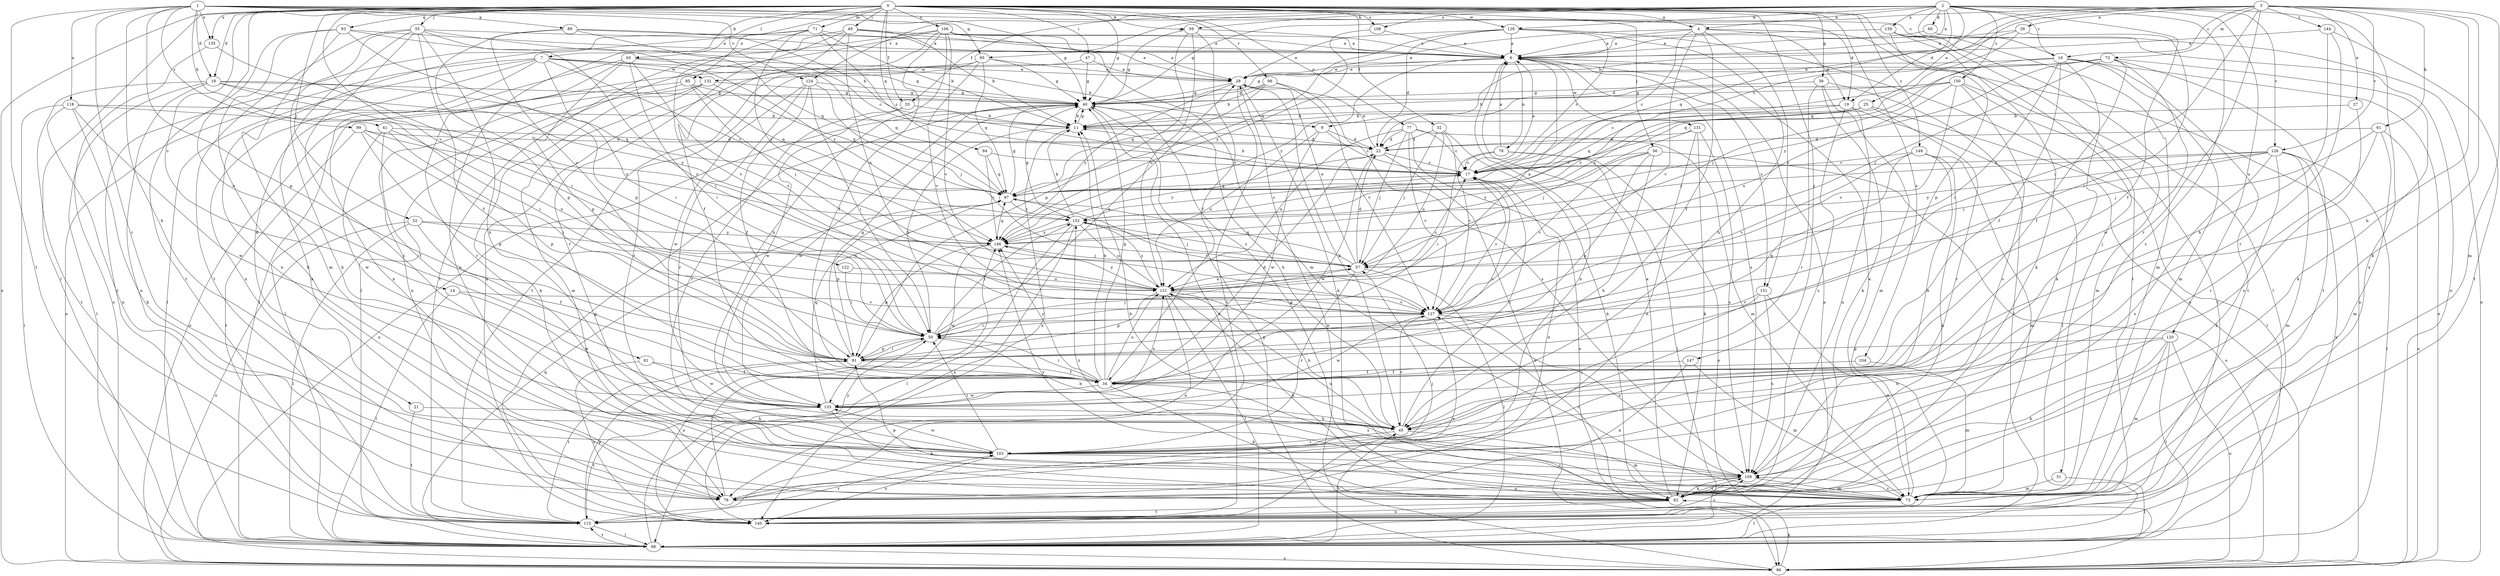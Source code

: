 strict digraph  {
0;
1;
2;
3;
4;
6;
7;
9;
11;
14;
16;
17;
18;
19;
21;
22;
25;
26;
27;
28;
32;
33;
34;
38;
40;
41;
45;
47;
49;
50;
51;
52;
55;
56;
57;
59;
60;
61;
62;
65;
68;
71;
72;
73;
77;
78;
79;
81;
85;
86;
89;
91;
93;
94;
95;
97;
98;
99;
103;
104;
106;
108;
109;
115;
118;
120;
121;
122;
124;
126;
127;
128;
131;
132;
133;
135;
139;
140;
144;
146;
147;
149;
150;
151;
152;
0 -> 4  [label=a];
0 -> 7  [label=b];
0 -> 14  [label=c];
0 -> 18  [label=d];
0 -> 32  [label=f];
0 -> 33  [label=f];
0 -> 38  [label=g];
0 -> 40  [label=g];
0 -> 47  [label=i];
0 -> 49  [label=i];
0 -> 51  [label=j];
0 -> 52  [label=j];
0 -> 55  [label=j];
0 -> 56  [label=j];
0 -> 59  [label=k];
0 -> 65  [label=l];
0 -> 68  [label=l];
0 -> 71  [label=m];
0 -> 77  [label=n];
0 -> 81  [label=o];
0 -> 85  [label=o];
0 -> 86  [label=o];
0 -> 93  [label=q];
0 -> 94  [label=q];
0 -> 98  [label=r];
0 -> 104  [label=s];
0 -> 106  [label=s];
0 -> 108  [label=s];
0 -> 122  [label=v];
0 -> 128  [label=w];
0 -> 135  [label=x];
0 -> 147  [label=z];
0 -> 149  [label=z];
1 -> 16  [label=c];
1 -> 18  [label=d];
1 -> 19  [label=d];
1 -> 40  [label=g];
1 -> 41  [label=h];
1 -> 45  [label=h];
1 -> 89  [label=p];
1 -> 91  [label=p];
1 -> 95  [label=q];
1 -> 99  [label=r];
1 -> 103  [label=r];
1 -> 115  [label=t];
1 -> 118  [label=u];
1 -> 124  [label=v];
1 -> 135  [label=x];
2 -> 4  [label=a];
2 -> 6  [label=a];
2 -> 16  [label=c];
2 -> 25  [label=e];
2 -> 33  [label=f];
2 -> 34  [label=f];
2 -> 59  [label=k];
2 -> 60  [label=k];
2 -> 86  [label=o];
2 -> 95  [label=q];
2 -> 97  [label=q];
2 -> 108  [label=s];
2 -> 109  [label=s];
2 -> 120  [label=u];
2 -> 124  [label=v];
2 -> 126  [label=v];
2 -> 128  [label=w];
2 -> 139  [label=x];
2 -> 140  [label=x];
2 -> 150  [label=z];
3 -> 9  [label=b];
3 -> 16  [label=c];
3 -> 17  [label=c];
3 -> 19  [label=d];
3 -> 26  [label=e];
3 -> 27  [label=e];
3 -> 40  [label=g];
3 -> 45  [label=h];
3 -> 50  [label=i];
3 -> 61  [label=k];
3 -> 62  [label=k];
3 -> 72  [label=m];
3 -> 73  [label=m];
3 -> 103  [label=r];
3 -> 126  [label=v];
3 -> 144  [label=y];
4 -> 6  [label=a];
4 -> 17  [label=c];
4 -> 19  [label=d];
4 -> 28  [label=e];
4 -> 34  [label=f];
4 -> 86  [label=o];
4 -> 127  [label=v];
4 -> 151  [label=z];
6 -> 28  [label=e];
6 -> 78  [label=n];
6 -> 79  [label=n];
6 -> 109  [label=s];
6 -> 131  [label=w];
6 -> 132  [label=w];
6 -> 146  [label=y];
6 -> 151  [label=z];
7 -> 9  [label=b];
7 -> 21  [label=d];
7 -> 40  [label=g];
7 -> 50  [label=i];
7 -> 68  [label=l];
7 -> 79  [label=n];
7 -> 86  [label=o];
7 -> 132  [label=w];
7 -> 152  [label=z];
9 -> 17  [label=c];
9 -> 22  [label=d];
9 -> 121  [label=u];
9 -> 133  [label=w];
11 -> 22  [label=d];
11 -> 40  [label=g];
11 -> 140  [label=x];
14 -> 68  [label=l];
14 -> 127  [label=v];
14 -> 133  [label=w];
16 -> 28  [label=e];
16 -> 34  [label=f];
16 -> 50  [label=i];
16 -> 57  [label=j];
16 -> 62  [label=k];
16 -> 73  [label=m];
16 -> 86  [label=o];
16 -> 115  [label=t];
17 -> 6  [label=a];
17 -> 11  [label=b];
17 -> 79  [label=n];
17 -> 97  [label=q];
18 -> 40  [label=g];
18 -> 50  [label=i];
18 -> 68  [label=l];
18 -> 79  [label=n];
18 -> 97  [label=q];
18 -> 115  [label=t];
18 -> 146  [label=y];
19 -> 11  [label=b];
19 -> 68  [label=l];
19 -> 79  [label=n];
19 -> 109  [label=s];
19 -> 152  [label=z];
21 -> 45  [label=h];
21 -> 115  [label=t];
22 -> 17  [label=c];
22 -> 28  [label=e];
22 -> 86  [label=o];
22 -> 133  [label=w];
22 -> 146  [label=y];
25 -> 11  [label=b];
25 -> 68  [label=l];
25 -> 97  [label=q];
25 -> 103  [label=r];
25 -> 152  [label=z];
26 -> 6  [label=a];
26 -> 22  [label=d];
26 -> 50  [label=i];
26 -> 97  [label=q];
27 -> 11  [label=b];
27 -> 109  [label=s];
28 -> 40  [label=g];
28 -> 45  [label=h];
28 -> 62  [label=k];
28 -> 115  [label=t];
28 -> 146  [label=y];
32 -> 22  [label=d];
32 -> 57  [label=j];
32 -> 62  [label=k];
32 -> 121  [label=u];
32 -> 127  [label=v];
33 -> 11  [label=b];
33 -> 103  [label=r];
33 -> 133  [label=w];
34 -> 11  [label=b];
34 -> 17  [label=c];
34 -> 22  [label=d];
34 -> 40  [label=g];
34 -> 50  [label=i];
34 -> 62  [label=k];
34 -> 109  [label=s];
34 -> 121  [label=u];
34 -> 133  [label=w];
34 -> 146  [label=y];
38 -> 40  [label=g];
38 -> 62  [label=k];
38 -> 68  [label=l];
38 -> 73  [label=m];
38 -> 103  [label=r];
40 -> 11  [label=b];
40 -> 45  [label=h];
40 -> 86  [label=o];
40 -> 133  [label=w];
40 -> 140  [label=x];
41 -> 22  [label=d];
41 -> 34  [label=f];
41 -> 91  [label=p];
41 -> 121  [label=u];
41 -> 133  [label=w];
45 -> 17  [label=c];
45 -> 73  [label=m];
45 -> 103  [label=r];
45 -> 127  [label=v];
47 -> 28  [label=e];
47 -> 40  [label=g];
47 -> 79  [label=n];
49 -> 6  [label=a];
49 -> 11  [label=b];
49 -> 28  [label=e];
49 -> 34  [label=f];
49 -> 79  [label=n];
49 -> 103  [label=r];
49 -> 121  [label=u];
50 -> 11  [label=b];
50 -> 28  [label=e];
50 -> 45  [label=h];
50 -> 57  [label=j];
50 -> 91  [label=p];
50 -> 140  [label=x];
50 -> 152  [label=z];
51 -> 68  [label=l];
51 -> 73  [label=m];
52 -> 34  [label=f];
52 -> 68  [label=l];
52 -> 86  [label=o];
52 -> 121  [label=u];
52 -> 146  [label=y];
55 -> 6  [label=a];
55 -> 17  [label=c];
55 -> 34  [label=f];
55 -> 45  [label=h];
55 -> 50  [label=i];
55 -> 62  [label=k];
55 -> 109  [label=s];
55 -> 115  [label=t];
55 -> 140  [label=x];
56 -> 17  [label=c];
56 -> 45  [label=h];
56 -> 86  [label=o];
56 -> 91  [label=p];
56 -> 127  [label=v];
56 -> 146  [label=y];
57 -> 22  [label=d];
57 -> 28  [label=e];
57 -> 68  [label=l];
57 -> 97  [label=q];
57 -> 103  [label=r];
57 -> 121  [label=u];
57 -> 152  [label=z];
59 -> 6  [label=a];
59 -> 34  [label=f];
59 -> 40  [label=g];
59 -> 91  [label=p];
59 -> 121  [label=u];
60 -> 6  [label=a];
60 -> 86  [label=o];
61 -> 22  [label=d];
61 -> 57  [label=j];
61 -> 73  [label=m];
61 -> 86  [label=o];
61 -> 103  [label=r];
62 -> 6  [label=a];
62 -> 40  [label=g];
62 -> 109  [label=s];
62 -> 115  [label=t];
62 -> 127  [label=v];
62 -> 140  [label=x];
65 -> 28  [label=e];
65 -> 50  [label=i];
65 -> 68  [label=l];
65 -> 91  [label=p];
65 -> 97  [label=q];
65 -> 103  [label=r];
65 -> 127  [label=v];
68 -> 6  [label=a];
68 -> 45  [label=h];
68 -> 86  [label=o];
68 -> 97  [label=q];
68 -> 115  [label=t];
68 -> 146  [label=y];
71 -> 6  [label=a];
71 -> 11  [label=b];
71 -> 17  [label=c];
71 -> 68  [label=l];
71 -> 79  [label=n];
71 -> 127  [label=v];
71 -> 146  [label=y];
72 -> 28  [label=e];
72 -> 34  [label=f];
72 -> 40  [label=g];
72 -> 57  [label=j];
72 -> 62  [label=k];
72 -> 97  [label=q];
72 -> 115  [label=t];
72 -> 133  [label=w];
72 -> 146  [label=y];
73 -> 6  [label=a];
73 -> 11  [label=b];
73 -> 68  [label=l];
73 -> 91  [label=p];
73 -> 109  [label=s];
73 -> 146  [label=y];
73 -> 152  [label=z];
77 -> 17  [label=c];
77 -> 22  [label=d];
77 -> 57  [label=j];
77 -> 73  [label=m];
77 -> 86  [label=o];
77 -> 121  [label=u];
77 -> 127  [label=v];
78 -> 6  [label=a];
78 -> 17  [label=c];
78 -> 50  [label=i];
78 -> 68  [label=l];
78 -> 86  [label=o];
79 -> 50  [label=i];
79 -> 57  [label=j];
81 -> 34  [label=f];
81 -> 133  [label=w];
81 -> 140  [label=x];
85 -> 40  [label=g];
85 -> 57  [label=j];
85 -> 79  [label=n];
85 -> 86  [label=o];
85 -> 97  [label=q];
86 -> 28  [label=e];
86 -> 40  [label=g];
86 -> 62  [label=k];
89 -> 6  [label=a];
89 -> 11  [label=b];
89 -> 91  [label=p];
89 -> 97  [label=q];
89 -> 121  [label=u];
91 -> 34  [label=f];
91 -> 40  [label=g];
91 -> 50  [label=i];
91 -> 115  [label=t];
93 -> 6  [label=a];
93 -> 62  [label=k];
93 -> 73  [label=m];
93 -> 91  [label=p];
93 -> 115  [label=t];
93 -> 146  [label=y];
94 -> 17  [label=c];
94 -> 97  [label=q];
94 -> 146  [label=y];
95 -> 28  [label=e];
95 -> 40  [label=g];
95 -> 97  [label=q];
95 -> 103  [label=r];
95 -> 115  [label=t];
95 -> 127  [label=v];
97 -> 40  [label=g];
97 -> 91  [label=p];
97 -> 127  [label=v];
97 -> 152  [label=z];
98 -> 11  [label=b];
98 -> 40  [label=g];
98 -> 97  [label=q];
98 -> 109  [label=s];
98 -> 127  [label=v];
99 -> 22  [label=d];
99 -> 50  [label=i];
99 -> 91  [label=p];
99 -> 115  [label=t];
99 -> 152  [label=z];
103 -> 50  [label=i];
103 -> 109  [label=s];
103 -> 133  [label=w];
103 -> 140  [label=x];
104 -> 34  [label=f];
104 -> 73  [label=m];
106 -> 6  [label=a];
106 -> 28  [label=e];
106 -> 34  [label=f];
106 -> 45  [label=h];
106 -> 68  [label=l];
106 -> 73  [label=m];
106 -> 115  [label=t];
106 -> 127  [label=v];
106 -> 140  [label=x];
108 -> 6  [label=a];
108 -> 146  [label=y];
109 -> 62  [label=k];
109 -> 73  [label=m];
109 -> 79  [label=n];
109 -> 121  [label=u];
115 -> 68  [label=l];
115 -> 91  [label=p];
115 -> 103  [label=r];
115 -> 109  [label=s];
118 -> 11  [label=b];
118 -> 62  [label=k];
118 -> 68  [label=l];
118 -> 79  [label=n];
118 -> 133  [label=w];
118 -> 146  [label=y];
120 -> 45  [label=h];
120 -> 62  [label=k];
120 -> 68  [label=l];
120 -> 73  [label=m];
120 -> 86  [label=o];
120 -> 91  [label=p];
121 -> 6  [label=a];
121 -> 17  [label=c];
121 -> 45  [label=h];
121 -> 62  [label=k];
121 -> 68  [label=l];
121 -> 79  [label=n];
121 -> 91  [label=p];
121 -> 127  [label=v];
121 -> 146  [label=y];
121 -> 152  [label=z];
122 -> 50  [label=i];
122 -> 121  [label=u];
124 -> 34  [label=f];
124 -> 40  [label=g];
124 -> 50  [label=i];
124 -> 57  [label=j];
124 -> 103  [label=r];
124 -> 133  [label=w];
126 -> 17  [label=c];
126 -> 57  [label=j];
126 -> 62  [label=k];
126 -> 68  [label=l];
126 -> 73  [label=m];
126 -> 109  [label=s];
126 -> 140  [label=x];
126 -> 146  [label=y];
126 -> 152  [label=z];
127 -> 17  [label=c];
127 -> 50  [label=i];
127 -> 109  [label=s];
127 -> 133  [label=w];
127 -> 140  [label=x];
128 -> 6  [label=a];
128 -> 17  [label=c];
128 -> 22  [label=d];
128 -> 28  [label=e];
128 -> 45  [label=h];
128 -> 86  [label=o];
128 -> 97  [label=q];
131 -> 22  [label=d];
131 -> 57  [label=j];
131 -> 62  [label=k];
131 -> 79  [label=n];
131 -> 109  [label=s];
132 -> 40  [label=g];
132 -> 62  [label=k];
132 -> 68  [label=l];
132 -> 73  [label=m];
132 -> 97  [label=q];
133 -> 45  [label=h];
133 -> 62  [label=k];
133 -> 97  [label=q];
133 -> 115  [label=t];
133 -> 121  [label=u];
135 -> 50  [label=i];
135 -> 86  [label=o];
139 -> 6  [label=a];
139 -> 62  [label=k];
139 -> 68  [label=l];
139 -> 73  [label=m];
139 -> 91  [label=p];
139 -> 115  [label=t];
140 -> 40  [label=g];
144 -> 6  [label=a];
144 -> 45  [label=h];
144 -> 103  [label=r];
144 -> 115  [label=t];
146 -> 57  [label=j];
146 -> 91  [label=p];
146 -> 97  [label=q];
146 -> 133  [label=w];
147 -> 34  [label=f];
147 -> 73  [label=m];
147 -> 79  [label=n];
149 -> 17  [label=c];
149 -> 45  [label=h];
149 -> 62  [label=k];
149 -> 73  [label=m];
149 -> 91  [label=p];
149 -> 127  [label=v];
150 -> 11  [label=b];
150 -> 17  [label=c];
150 -> 40  [label=g];
150 -> 73  [label=m];
150 -> 109  [label=s];
150 -> 115  [label=t];
150 -> 121  [label=u];
150 -> 127  [label=v];
151 -> 73  [label=m];
151 -> 103  [label=r];
151 -> 109  [label=s];
151 -> 127  [label=v];
152 -> 11  [label=b];
152 -> 17  [label=c];
152 -> 40  [label=g];
152 -> 57  [label=j];
152 -> 68  [label=l];
152 -> 121  [label=u];
152 -> 140  [label=x];
152 -> 146  [label=y];
}
